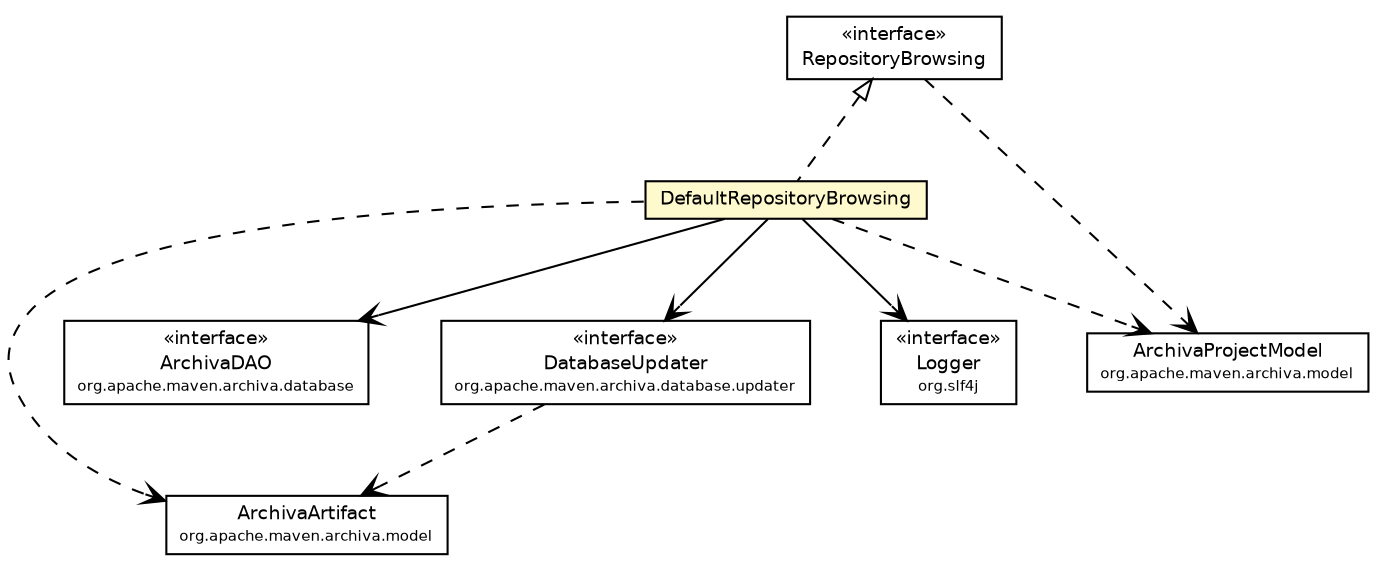 #!/usr/local/bin/dot
#
# Class diagram 
# Generated by UmlGraph version 4.6 (http://www.spinellis.gr/sw/umlgraph)
#

digraph G {
	edge [fontname="Helvetica",fontsize=10,labelfontname="Helvetica",labelfontsize=10];
	node [fontname="Helvetica",fontsize=10,shape=plaintext];
	// org.apache.maven.archiva.model.ArchivaArtifact
	c87750 [label=<<table border="0" cellborder="1" cellspacing="0" cellpadding="2" port="p" href="../../model/ArchivaArtifact.html">
		<tr><td><table border="0" cellspacing="0" cellpadding="1">
			<tr><td> ArchivaArtifact </td></tr>
			<tr><td><font point-size="7.0"> org.apache.maven.archiva.model </font></td></tr>
		</table></td></tr>
		</table>>, fontname="Helvetica", fontcolor="black", fontsize=9.0];
	// org.apache.maven.archiva.database.ArchivaDAO
	c87850 [label=<<table border="0" cellborder="1" cellspacing="0" cellpadding="2" port="p" href="../ArchivaDAO.html">
		<tr><td><table border="0" cellspacing="0" cellpadding="1">
			<tr><td> &laquo;interface&raquo; </td></tr>
			<tr><td> ArchivaDAO </td></tr>
			<tr><td><font point-size="7.0"> org.apache.maven.archiva.database </font></td></tr>
		</table></td></tr>
		</table>>, fontname="Helvetica", fontcolor="black", fontsize=9.0];
	// org.apache.maven.archiva.database.browsing.RepositoryBrowsing
	c87852 [label=<<table border="0" cellborder="1" cellspacing="0" cellpadding="2" port="p" href="./RepositoryBrowsing.html">
		<tr><td><table border="0" cellspacing="0" cellpadding="1">
			<tr><td> &laquo;interface&raquo; </td></tr>
			<tr><td> RepositoryBrowsing </td></tr>
		</table></td></tr>
		</table>>, fontname="Helvetica", fontcolor="black", fontsize=9.0];
	// org.apache.maven.archiva.database.browsing.DefaultRepositoryBrowsing
	c87854 [label=<<table border="0" cellborder="1" cellspacing="0" cellpadding="2" port="p" bgcolor="lemonChiffon" href="./DefaultRepositoryBrowsing.html">
		<tr><td><table border="0" cellspacing="0" cellpadding="1">
			<tr><td> DefaultRepositoryBrowsing </td></tr>
		</table></td></tr>
		</table>>, fontname="Helvetica", fontcolor="black", fontsize=9.0];
	// org.apache.maven.archiva.database.updater.DatabaseUpdater
	c87893 [label=<<table border="0" cellborder="1" cellspacing="0" cellpadding="2" port="p" href="../updater/DatabaseUpdater.html">
		<tr><td><table border="0" cellspacing="0" cellpadding="1">
			<tr><td> &laquo;interface&raquo; </td></tr>
			<tr><td> DatabaseUpdater </td></tr>
			<tr><td><font point-size="7.0"> org.apache.maven.archiva.database.updater </font></td></tr>
		</table></td></tr>
		</table>>, fontname="Helvetica", fontcolor="black", fontsize=9.0];
	//org.apache.maven.archiva.database.browsing.DefaultRepositoryBrowsing implements org.apache.maven.archiva.database.browsing.RepositoryBrowsing
	c87852:p -> c87854:p [dir=back,arrowtail=empty,style=dashed];
	// org.apache.maven.archiva.database.browsing.DefaultRepositoryBrowsing NAVASSOC org.slf4j.Logger
	c87854:p -> c88066:p [taillabel="", label="", headlabel="", fontname="Helvetica", fontcolor="black", fontsize=10.0, color="black", arrowhead=open];
	// org.apache.maven.archiva.database.browsing.DefaultRepositoryBrowsing NAVASSOC org.apache.maven.archiva.database.ArchivaDAO
	c87854:p -> c87850:p [taillabel="", label="", headlabel="", fontname="Helvetica", fontcolor="black", fontsize=10.0, color="black", arrowhead=open];
	// org.apache.maven.archiva.database.browsing.DefaultRepositoryBrowsing NAVASSOC org.apache.maven.archiva.database.updater.DatabaseUpdater
	c87854:p -> c87893:p [taillabel="", label="", headlabel="", fontname="Helvetica", fontcolor="black", fontsize=10.0, color="black", arrowhead=open];
	// org.apache.maven.archiva.database.browsing.RepositoryBrowsing DEPEND org.apache.maven.archiva.model.ArchivaProjectModel
	c87852:p -> c88067:p [taillabel="", label="", headlabel="", fontname="Helvetica", fontcolor="black", fontsize=10.0, color="black", arrowhead=open, style=dashed];
	// org.apache.maven.archiva.database.browsing.DefaultRepositoryBrowsing DEPEND org.apache.maven.archiva.model.ArchivaProjectModel
	c87854:p -> c88067:p [taillabel="", label="", headlabel="", fontname="Helvetica", fontcolor="black", fontsize=10.0, color="black", arrowhead=open, style=dashed];
	// org.apache.maven.archiva.database.browsing.DefaultRepositoryBrowsing DEPEND org.apache.maven.archiva.model.ArchivaArtifact
	c87854:p -> c87750:p [taillabel="", label="", headlabel="", fontname="Helvetica", fontcolor="black", fontsize=10.0, color="black", arrowhead=open, style=dashed];
	// org.apache.maven.archiva.database.updater.DatabaseUpdater DEPEND org.apache.maven.archiva.model.ArchivaArtifact
	c87893:p -> c87750:p [taillabel="", label="", headlabel="", fontname="Helvetica", fontcolor="black", fontsize=10.0, color="black", arrowhead=open, style=dashed];
	// org.slf4j.Logger
	c88066 [label=<<table border="0" cellborder="1" cellspacing="0" cellpadding="2" port="p" href="http://java.sun.com/j2se/1.4.2/docs/api/org/slf4j/Logger.html">
		<tr><td><table border="0" cellspacing="0" cellpadding="1">
			<tr><td> &laquo;interface&raquo; </td></tr>
			<tr><td> Logger </td></tr>
			<tr><td><font point-size="7.0"> org.slf4j </font></td></tr>
		</table></td></tr>
		</table>>, fontname="Helvetica", fontcolor="black", fontsize=9.0];
	// org.apache.maven.archiva.model.ArchivaProjectModel
	c88067 [label=<<table border="0" cellborder="1" cellspacing="0" cellpadding="2" port="p" href="http://java.sun.com/j2se/1.4.2/docs/api/org/apache/maven/archiva/model/ArchivaProjectModel.html">
		<tr><td><table border="0" cellspacing="0" cellpadding="1">
			<tr><td> ArchivaProjectModel </td></tr>
			<tr><td><font point-size="7.0"> org.apache.maven.archiva.model </font></td></tr>
		</table></td></tr>
		</table>>, fontname="Helvetica", fontcolor="black", fontsize=9.0];
}

